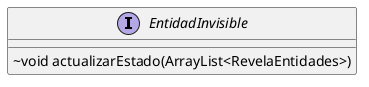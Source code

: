 @startuml
skinparam classAttributeIconSize 0
interface EntidadInvisible {
~ void actualizarEstado(ArrayList<RevelaEntidades>)
}
@enduml